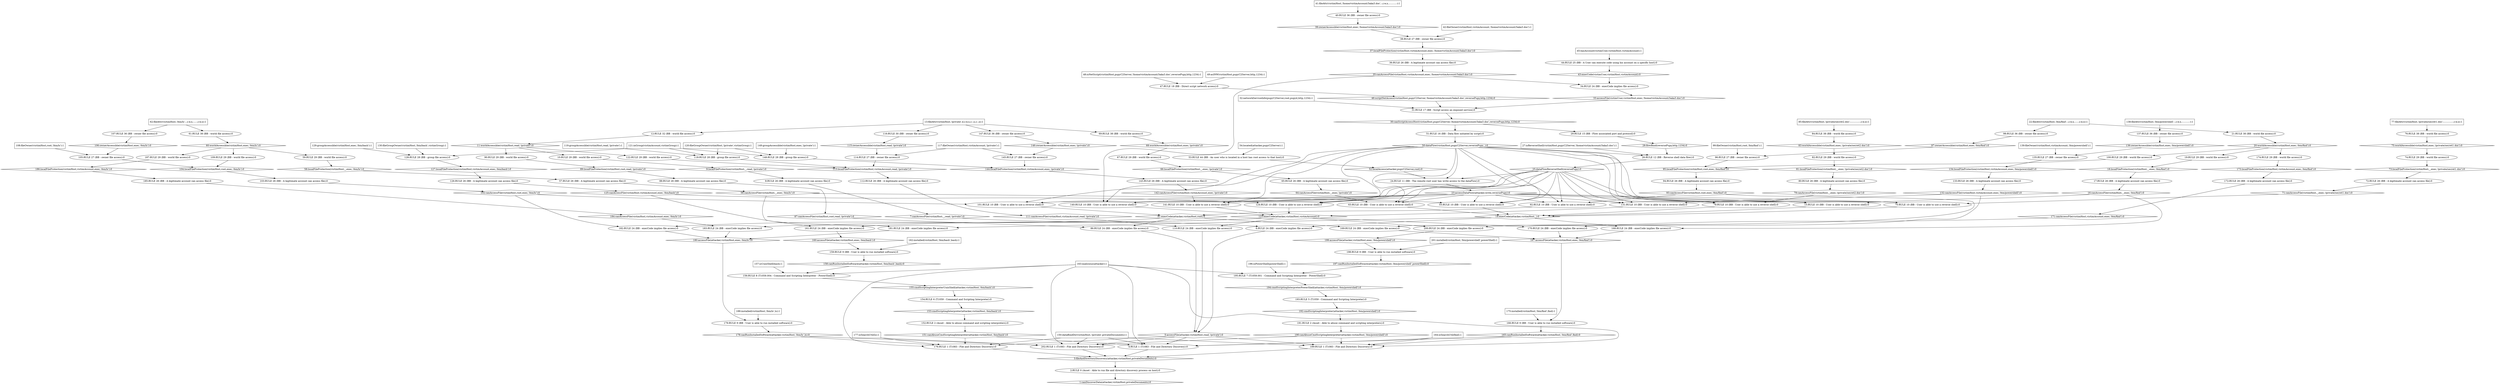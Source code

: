 digraph G {
	1 [label="1:canDiscoverData(attacker,victimHost,privateDocuments):0",shape=diamond];
	2 [label="2:RULE 0 (Asset - Able to run file and directory discovery process on host):0",shape=ellipse];
	3 [label="3:fileAndDirectoryDiscovery(attacker,victimHost,privateDocuments):0",shape=diamond];
	4 [label="4:RULE 1 (T1083 - File and Directory Discovery):0",shape=ellipse];
	5 [label="5:accessFile(attacker,victimHost,read,'/private'):0",shape=diamond];
	6 [label="6:RULE 24 (BB - execCode implies file access):0",shape=ellipse];
	7 [label="7:canAccessFile(victimHost,_,read,'/private'):0",shape=diamond];
	8 [label="8:RULE 26 (BB - A legitimate account can access file):0",shape=ellipse];
	9 [label="9:localFileProtection(victimHost,_,read,'/private'):0",shape=diamond];
	10 [label="10:RULE 29 (BB - world file access):0",shape=ellipse];
	11 [label="11:worldAccessible(victimHost,read,'/private'):0",shape=diamond];
	12 [label="12:RULE 32 (BB - world file access):0",shape=ellipse];
	13 [label="13:fileAttr(victimHost,'/private',d,r,w,x,r,-,x,r,-,x):1",shape=box];
	14 [label="14:execCode(attacker,victimHost,_):0",shape=diamond];
	15 [label="15:RULE 10 (BB - User is able to use a reverse shell):0",shape=ellipse];
	16 [label="16:canAccessFile(victimHost,_,exec,'/bin/find'):0",shape=diamond];
	17 [label="17:RULE 26 (BB - A legitimate account can access file):0",shape=ellipse];
	18 [label="18:localFileProtection(victimHost,_,exec,'/bin/find'):0",shape=diamond];
	19 [label="19:RULE 29 (BB - world file access):0",shape=ellipse];
	20 [label="20:worldAccessible(victimHost,exec,'/bin/find'):0",shape=diamond];
	21 [label="21:RULE 38 (BB - world file access):0",shape=ellipse];
	22 [label="22:fileAttr(victimHost,'/bin/find',-,r,w,x,-,-,-,r,w,x):1",shape=box];
	23 [label="23:accessDataFlow(attacker,write,reversePupy):0",shape=diamond];
	24 [label="24:RULE 11 (BB - The remote root user has write access to the dataFlow):0",shape=ellipse];
	25 [label="25:dataFlowReverseShell(reversePupy):0",shape=diamond];
	26 [label="26:RULE 12 (BB - Reverse shell data flow):0",shape=ellipse];
	27 [label="27:isReverseShell(victimHost,pupyC2Server,'/home/victimAccount/3aka3.doc'):1",shape=box];
	28 [label="28:flowBind(reversePupy,http,1234):0",shape=diamond];
	29 [label="29:RULE 15 (BB - Flow associated port and protocol):0",shape=ellipse];
	30 [label="30:canScriptAccessHost(victimHost,pupyC2Server,'/home/victimAccount/3aka3.doc',reversePupy,http,1234):0",shape=diamond];
	31 [label="31:RULE 17 (BB - Script access an exposed service):0",shape=ellipse];
	32 [label="32:networkServiceInfo(pupyC2Server,root,pupyd,http,1234):1",shape=box];
	33 [label="33:accessFile(victimUser,victimHost,exec,'/home/victimAccount/3aka3.doc'):0",shape=diamond];
	34 [label="34:RULE 24 (BB - execCode implies file access):0",shape=ellipse];
	35 [label="35:canAccessFile(victimHost,victimAccount,exec,'/home/victimAccount/3aka3.doc'):0",shape=diamond];
	36 [label="36:RULE 26 (BB - A legitimate account can access file):0",shape=ellipse];
	37 [label="37:localFileProtection(victimHost,victimAccount,exec,'/home/victimAccount/3aka3.doc'):0",shape=diamond];
	38 [label="38:RULE 27 (BB - owner file access):0",shape=ellipse];
	39 [label="39:ownerAccessible(victimHost,exec,'/home/victimAccount/3aka3.doc'):0",shape=diamond];
	40 [label="40:RULE 36 (BB - owner file access):0",shape=ellipse];
	41 [label="41:fileAttr(victimHost,'/home/victimAccount/3aka3.doc',-,r,w,x,-,-,-,-,-,-):1",shape=box];
	42 [label="42:fileOwner(victimHost,victimAccount,'/home/victimAccount/3aka3.doc'):1",shape=box];
	43 [label="43:execCode(victimUser,victimHost,victimAccount):0",shape=diamond];
	44 [label="44:RULE 25 (BB - A User can execute code using his account on a specific host):0",shape=ellipse];
	45 [label="45:hasAccount(victimUser,victimHost,victimAccount):1",shape=box];
	46 [label="46:scriptNetAccess(victimHost,pupyC2Server,'/home/victimAccount/3aka3.doc',reversePupy,http,1234):0",shape=diamond];
	47 [label="47:RULE 18 (BB - Direct script network access):0",shape=ellipse];
	48 [label="48:isNetScript(victimHost,pupyC2Server,'/home/victimAccount/3aka3.doc',reversePupy,http,1234):1",shape=box];
	49 [label="49:aclNW(victimHost,pupyC2Server,http,1234):1",shape=box];
	50 [label="50:dataFlow(victimHost,pupyC2Server,reversePupy,_):0",shape=diamond];
	51 [label="51:RULE 16 (BB - Data flow initiated by script):0",shape=ellipse];
	52 [label="52:localAccess(attacker,pupyC2Server,root):0",shape=diamond];
	53 [label="53:RULE 44 (BB - An user who is located in a host has root access to that host):0",shape=ellipse];
	54 [label="54:located(attacker,pupyC2Server):1",shape=box];
	55 [label="55:RULE 10 (BB - User is able to use a reverse shell):0",shape=ellipse];
	56 [label="56:canAccessFile(victimHost,_,exec,'/bin/ls'):0",shape=diamond];
	57 [label="57:RULE 26 (BB - A legitimate account can access file):0",shape=ellipse];
	58 [label="58:localFileProtection(victimHost,_,exec,'/bin/ls'):0",shape=diamond];
	59 [label="59:RULE 29 (BB - world file access):0",shape=ellipse];
	60 [label="60:worldAccessible(victimHost,exec,'/bin/ls'):0",shape=diamond];
	61 [label="61:RULE 38 (BB - world file access):0",shape=ellipse];
	62 [label="62:fileAttr(victimHost,'/bin/ls',-,r,w,x,-,-,-,r,w,x):1",shape=box];
	63 [label="63:RULE 10 (BB - User is able to use a reverse shell):0",shape=ellipse];
	64 [label="64:canAccessFile(victimHost,_,exec,'/private'):0",shape=diamond];
	65 [label="65:RULE 26 (BB - A legitimate account can access file):0",shape=ellipse];
	66 [label="66:localFileProtection(victimHost,_,exec,'/private'):0",shape=diamond];
	67 [label="67:RULE 29 (BB - world file access):0",shape=ellipse];
	68 [label="68:worldAccessible(victimHost,exec,'/private'):0",shape=diamond];
	69 [label="69:RULE 38 (BB - world file access):0",shape=ellipse];
	70 [label="70:RULE 10 (BB - User is able to use a reverse shell):0",shape=ellipse];
	71 [label="71:canAccessFile(victimHost,_,exec,'/private/secret1.doc'):0",shape=diamond];
	72 [label="72:RULE 26 (BB - A legitimate account can access file):0",shape=ellipse];
	73 [label="73:localFileProtection(victimHost,_,exec,'/private/secret1.doc'):0",shape=diamond];
	74 [label="74:RULE 29 (BB - world file access):0",shape=ellipse];
	75 [label="75:worldAccessible(victimHost,exec,'/private/secret1.doc'):0",shape=diamond];
	76 [label="76:RULE 38 (BB - world file access):0",shape=ellipse];
	77 [label="77:fileAttr(victimHost,'/private/secret1.doc',-,-,-,-,-,-,-,r,w,x):1",shape=box];
	78 [label="78:RULE 10 (BB - User is able to use a reverse shell):0",shape=ellipse];
	79 [label="79:canAccessFile(victimHost,_,exec,'/private/secret2.doc'):0",shape=diamond];
	80 [label="80:RULE 26 (BB - A legitimate account can access file):0",shape=ellipse];
	81 [label="81:localFileProtection(victimHost,_,exec,'/private/secret2.doc'):0",shape=diamond];
	82 [label="82:RULE 29 (BB - world file access):0",shape=ellipse];
	83 [label="83:worldAccessible(victimHost,exec,'/private/secret2.doc'):0",shape=diamond];
	84 [label="84:RULE 38 (BB - world file access):0",shape=ellipse];
	85 [label="85:fileAttr(victimHost,'/private/secret2.doc',-,-,-,-,-,-,-,r,w,x):1",shape=box];
	86 [label="86:RULE 24 (BB - execCode implies file access):0",shape=ellipse];
	87 [label="87:canAccessFile(victimHost,root,read,'/private'):0",shape=diamond];
	88 [label="88:RULE 26 (BB - A legitimate account can access file):0",shape=ellipse];
	89 [label="89:localFileProtection(victimHost,root,read,'/private'):0",shape=diamond];
	90 [label="90:RULE 29 (BB - world file access):0",shape=ellipse];
	91 [label="91:execCode(attacker,victimHost,root):0",shape=diamond];
	92 [label="92:RULE 10 (BB - User is able to use a reverse shell):0",shape=ellipse];
	93 [label="93:canAccessFile(victimHost,root,exec,'/bin/find'):0",shape=diamond];
	94 [label="94:RULE 26 (BB - A legitimate account can access file):0",shape=ellipse];
	95 [label="95:localFileProtection(victimHost,root,exec,'/bin/find'):0",shape=diamond];
	96 [label="96:RULE 27 (BB - owner file access):0",shape=ellipse];
	97 [label="97:ownerAccessible(victimHost,exec,'/bin/find'):0",shape=diamond];
	98 [label="98:RULE 36 (BB - owner file access):0",shape=ellipse];
	99 [label="99:fileOwner(victimHost,root,'/bin/find'):1",shape=box];
	100 [label="100:RULE 29 (BB - world file access):0",shape=ellipse];
	101 [label="101:RULE 10 (BB - User is able to use a reverse shell):0",shape=ellipse];
	102 [label="102:canAccessFile(victimHost,root,exec,'/bin/ls'):0",shape=diamond];
	103 [label="103:RULE 26 (BB - A legitimate account can access file):0",shape=ellipse];
	104 [label="104:localFileProtection(victimHost,root,exec,'/bin/ls'):0",shape=diamond];
	105 [label="105:RULE 27 (BB - owner file access):0",shape=ellipse];
	106 [label="106:ownerAccessible(victimHost,exec,'/bin/ls'):0",shape=diamond];
	107 [label="107:RULE 36 (BB - owner file access):0",shape=ellipse];
	108 [label="108:fileOwner(victimHost,root,'/bin/ls'):1",shape=box];
	109 [label="109:RULE 29 (BB - world file access):0",shape=ellipse];
	110 [label="110:RULE 24 (BB - execCode implies file access):0",shape=ellipse];
	111 [label="111:canAccessFile(victimHost,victimAccount,read,'/private'):0",shape=diamond];
	112 [label="112:RULE 26 (BB - A legitimate account can access file):0",shape=ellipse];
	113 [label="113:localFileProtection(victimHost,victimAccount,read,'/private'):0",shape=diamond];
	114 [label="114:RULE 27 (BB - owner file access):0",shape=ellipse];
	115 [label="115:ownerAccessible(victimHost,read,'/private'):0",shape=diamond];
	116 [label="116:RULE 30 (BB - owner file access):0",shape=ellipse];
	117 [label="117:fileOwner(victimHost,victimAccount,'/private'):1",shape=box];
	118 [label="118:RULE 28 (BB - group file access):0",shape=ellipse];
	119 [label="119:groupAccessible(victimHost,read,'/private'):1",shape=box];
	120 [label="120:fileGroupOwner(victimHost,'/private',victimGroup):1",shape=box];
	121 [label="121:inGroup(victimAccount,victimGroup):1",shape=box];
	122 [label="122:RULE 29 (BB - world file access):0",shape=ellipse];
	123 [label="123:execCode(attacker,victimHost,victimAccount):0",shape=diamond];
	124 [label="124:RULE 10 (BB - User is able to use a reverse shell):0",shape=ellipse];
	125 [label="125:canAccessFile(victimHost,victimAccount,exec,'/bin/bash'):0",shape=diamond];
	126 [label="126:RULE 26 (BB - A legitimate account can access file):0",shape=ellipse];
	127 [label="127:localFileProtection(victimHost,victimAccount,exec,'/bin/bash'):0",shape=diamond];
	128 [label="128:RULE 28 (BB - group file access):0",shape=ellipse];
	129 [label="129:groupAccessible(victimHost,exec,'/bin/bash'):1",shape=box];
	130 [label="130:fileGroupOwner(victimHost,'/bin/bash',victimGroup):1",shape=box];
	131 [label="131:RULE 10 (BB - User is able to use a reverse shell):0",shape=ellipse];
	132 [label="132:canAccessFile(victimHost,victimAccount,exec,'/bin/powershell'):0",shape=diamond];
	133 [label="133:RULE 26 (BB - A legitimate account can access file):0",shape=ellipse];
	134 [label="134:localFileProtection(victimHost,victimAccount,exec,'/bin/powershell'):0",shape=diamond];
	135 [label="135:RULE 27 (BB - owner file access):0",shape=ellipse];
	136 [label="136:ownerAccessible(victimHost,exec,'/bin/powershell'):0",shape=diamond];
	137 [label="137:RULE 36 (BB - owner file access):0",shape=ellipse];
	138 [label="138:fileAttr(victimHost,'/bin/powershell',-,r,w,x,-,-,-,-,-,-):1",shape=box];
	139 [label="139:fileOwner(victimHost,victimAccount,'/bin/powershell'):1",shape=box];
	140 [label="140:RULE 10 (BB - User is able to use a reverse shell):0",shape=ellipse];
	141 [label="141:RULE 10 (BB - User is able to use a reverse shell):0",shape=ellipse];
	142 [label="142:canAccessFile(victimHost,victimAccount,exec,'/private'):0",shape=diamond];
	143 [label="143:RULE 26 (BB - A legitimate account can access file):0",shape=ellipse];
	144 [label="144:localFileProtection(victimHost,victimAccount,exec,'/private'):0",shape=diamond];
	145 [label="145:RULE 27 (BB - owner file access):0",shape=ellipse];
	146 [label="146:ownerAccessible(victimHost,exec,'/private'):0",shape=diamond];
	147 [label="147:RULE 36 (BB - owner file access):0",shape=ellipse];
	148 [label="148:RULE 28 (BB - group file access):0",shape=ellipse];
	149 [label="149:groupAccessible(victimHost,exec,'/private'):1",shape=box];
	150 [label="150:dataBindDir(victimHost,'/private',privateDocuments):1",shape=box];
	151 [label="151:canAbuseCmdScriptingInterpreter(attacker,victimHost,'/bin/bash'):0",shape=diamond];
	152 [label="152:RULE 2 (Asset - Able to abuse command and scripting interpreters):0",shape=ellipse];
	153 [label="153:cmdScriptingInterpreter(attacker,victimHost,'/bin/bash'):0",shape=diamond];
	154 [label="154:RULE 6 (T1059 - Command and Scripting Interpreter):0",shape=ellipse];
	155 [label="155:cmdScriptingInterpreterUnixShell(attacker,victimHost,'/bin/bash'):0",shape=diamond];
	156 [label="156:RULE 8 (T1059.004 - Command and Scripting Interpreter - PowerShell):0",shape=ellipse];
	157 [label="157:isUnixShell(bash):1",shape=box];
	158 [label="158:canRunInstalledSoftware(attacker,victimHost,'/bin/bash',bash):0",shape=diamond];
	159 [label="159:RULE 9 (BB - User is able to run installed software):0",shape=ellipse];
	160 [label="160:accessFile(attacker,victimHost,exec,'/bin/bash'):0",shape=diamond];
	161 [label="161:RULE 24 (BB - execCode implies file access):0",shape=ellipse];
	162 [label="162:installed(victimHost,'/bin/bash',bash):1",shape=box];
	163 [label="163:malicious(attacker):1",shape=box];
	164 [label="164:isSearchUtil(find):1",shape=box];
	165 [label="165:canRunInstalledSoftware(attacker,victimHost,'/bin/find',find):0",shape=diamond];
	166 [label="166:RULE 9 (BB - User is able to run installed software):0",shape=ellipse];
	167 [label="167:accessFile(attacker,victimHost,exec,'/bin/find'):0",shape=diamond];
	168 [label="168:RULE 24 (BB - execCode implies file access):0",shape=ellipse];
	169 [label="169:RULE 24 (BB - execCode implies file access):0",shape=ellipse];
	170 [label="170:RULE 24 (BB - execCode implies file access):0",shape=ellipse];
	171 [label="171:canAccessFile(victimHost,victimAccount,exec,'/bin/find'):0",shape=diamond];
	172 [label="172:RULE 26 (BB - A legitimate account can access file):0",shape=ellipse];
	173 [label="173:localFileProtection(victimHost,victimAccount,exec,'/bin/find'):0",shape=diamond];
	174 [label="174:RULE 29 (BB - world file access):0",shape=ellipse];
	175 [label="175:installed(victimHost,'/bin/find',find):1",shape=box];
	176 [label="176:RULE 1 (T1083 - File and Directory Discovery):0",shape=ellipse];
	177 [label="177:isSearchUtil(ls):1",shape=box];
	178 [label="178:canRunInstalledSoftware(attacker,victimHost,'/bin/ls',ls):0",shape=diamond];
	179 [label="179:RULE 9 (BB - User is able to run installed software):0",shape=ellipse];
	180 [label="180:accessFile(attacker,victimHost,exec,'/bin/ls'):0",shape=diamond];
	181 [label="181:RULE 24 (BB - execCode implies file access):0",shape=ellipse];
	182 [label="182:RULE 24 (BB - execCode implies file access):0",shape=ellipse];
	183 [label="183:RULE 24 (BB - execCode implies file access):0",shape=ellipse];
	184 [label="184:canAccessFile(victimHost,victimAccount,exec,'/bin/ls'):0",shape=diamond];
	185 [label="185:RULE 26 (BB - A legitimate account can access file):0",shape=ellipse];
	186 [label="186:localFileProtection(victimHost,victimAccount,exec,'/bin/ls'):0",shape=diamond];
	187 [label="187:RULE 29 (BB - world file access):0",shape=ellipse];
	188 [label="188:installed(victimHost,'/bin/ls',ls):1",shape=box];
	189 [label="189:RULE 1 (T1083 - File and Directory Discovery):0",shape=ellipse];
	190 [label="190:canAbuseCmdScriptingInterpreter(attacker,victimHost,'/bin/powershell'):0",shape=diamond];
	191 [label="191:RULE 2 (Asset - Able to abuse command and scripting interpreters):0",shape=ellipse];
	192 [label="192:cmdScriptingInterpreter(attacker,victimHost,'/bin/powershell'):0",shape=diamond];
	193 [label="193:RULE 5 (T1059 - Command and Scripting Interpreter):0",shape=ellipse];
	194 [label="194:cmdScriptingInterpreterPowerShell(attacker,victimHost,'/bin/powershell'):0",shape=diamond];
	195 [label="195:RULE 7 (T1059.001 - Command and Scripting Interpreter - PowerShell):0",shape=ellipse];
	196 [label="196:isPowerShell(powerShell):1",shape=box];
	197 [label="197:canRunInstalledSoftware(attacker,victimHost,'/bin/powershell',powerShell):0",shape=diamond];
	198 [label="198:RULE 9 (BB - User is able to run installed software):0",shape=ellipse];
	199 [label="199:accessFile(attacker,victimHost,exec,'/bin/powershell'):0",shape=diamond];
	200 [label="200:RULE 24 (BB - execCode implies file access):0",shape=ellipse];
	201 [label="201:installed(victimHost,'/bin/powershell',powerShell):1",shape=box];
	202 [label="202:RULE 1 (T1083 - File and Directory Discovery):0",shape=ellipse];
	13 -> 	12;
	12 -> 	11;
	11 -> 	10;
	10 -> 	9;
	9 -> 	8;
	8 -> 	7;
	7 -> 	6;
	22 -> 	21;
	21 -> 	20;
	20 -> 	19;
	19 -> 	18;
	18 -> 	17;
	17 -> 	16;
	16 -> 	15;
	27 -> 	26;
	32 -> 	31;
	41 -> 	40;
	40 -> 	39;
	39 -> 	38;
	42 -> 	38;
	38 -> 	37;
	37 -> 	36;
	36 -> 	35;
	35 -> 	34;
	45 -> 	44;
	44 -> 	43;
	43 -> 	34;
	34 -> 	33;
	33 -> 	31;
	48 -> 	47;
	49 -> 	47;
	47 -> 	46;
	46 -> 	31;
	31 -> 	30;
	30 -> 	29;
	29 -> 	28;
	28 -> 	26;
	30 -> 	51;
	51 -> 	50;
	50 -> 	26;
	26 -> 	25;
	25 -> 	24;
	50 -> 	24;
	54 -> 	53;
	53 -> 	52;
	52 -> 	24;
	24 -> 	23;
	23 -> 	15;
	25 -> 	15;
	50 -> 	15;
	15 -> 	14;
	62 -> 	61;
	61 -> 	60;
	60 -> 	59;
	59 -> 	58;
	58 -> 	57;
	57 -> 	56;
	56 -> 	55;
	23 -> 	55;
	25 -> 	55;
	50 -> 	55;
	55 -> 	14;
	13 -> 	69;
	69 -> 	68;
	68 -> 	67;
	67 -> 	66;
	66 -> 	65;
	65 -> 	64;
	64 -> 	63;
	23 -> 	63;
	25 -> 	63;
	50 -> 	63;
	63 -> 	14;
	77 -> 	76;
	76 -> 	75;
	75 -> 	74;
	74 -> 	73;
	73 -> 	72;
	72 -> 	71;
	71 -> 	70;
	23 -> 	70;
	25 -> 	70;
	50 -> 	70;
	70 -> 	14;
	85 -> 	84;
	84 -> 	83;
	83 -> 	82;
	82 -> 	81;
	81 -> 	80;
	80 -> 	79;
	79 -> 	78;
	23 -> 	78;
	25 -> 	78;
	50 -> 	78;
	78 -> 	14;
	14 -> 	6;
	6 -> 	5;
	11 -> 	90;
	90 -> 	89;
	89 -> 	88;
	88 -> 	87;
	87 -> 	86;
	22 -> 	98;
	98 -> 	97;
	97 -> 	96;
	99 -> 	96;
	96 -> 	95;
	20 -> 	100;
	100 -> 	95;
	95 -> 	94;
	94 -> 	93;
	93 -> 	92;
	23 -> 	92;
	25 -> 	92;
	50 -> 	92;
	92 -> 	91;
	62 -> 	107;
	107 -> 	106;
	106 -> 	105;
	108 -> 	105;
	105 -> 	104;
	60 -> 	109;
	109 -> 	104;
	104 -> 	103;
	103 -> 	102;
	102 -> 	101;
	23 -> 	101;
	25 -> 	101;
	50 -> 	101;
	101 -> 	91;
	91 -> 	86;
	86 -> 	5;
	13 -> 	116;
	116 -> 	115;
	115 -> 	114;
	117 -> 	114;
	114 -> 	113;
	119 -> 	118;
	120 -> 	118;
	121 -> 	118;
	118 -> 	113;
	11 -> 	122;
	122 -> 	113;
	113 -> 	112;
	112 -> 	111;
	111 -> 	110;
	129 -> 	128;
	130 -> 	128;
	121 -> 	128;
	128 -> 	127;
	127 -> 	126;
	126 -> 	125;
	125 -> 	124;
	23 -> 	124;
	25 -> 	124;
	50 -> 	124;
	124 -> 	123;
	138 -> 	137;
	137 -> 	136;
	136 -> 	135;
	139 -> 	135;
	135 -> 	134;
	134 -> 	133;
	133 -> 	132;
	132 -> 	131;
	23 -> 	131;
	25 -> 	131;
	50 -> 	131;
	131 -> 	123;
	35 -> 	140;
	23 -> 	140;
	25 -> 	140;
	50 -> 	140;
	140 -> 	123;
	13 -> 	147;
	147 -> 	146;
	146 -> 	145;
	117 -> 	145;
	145 -> 	144;
	149 -> 	148;
	120 -> 	148;
	121 -> 	148;
	148 -> 	144;
	144 -> 	143;
	143 -> 	142;
	142 -> 	141;
	23 -> 	141;
	25 -> 	141;
	50 -> 	141;
	141 -> 	123;
	123 -> 	110;
	110 -> 	5;
	5 -> 	4;
	150 -> 	4;
	157 -> 	156;
	125 -> 	161;
	123 -> 	161;
	161 -> 	160;
	160 -> 	159;
	162 -> 	159;
	159 -> 	158;
	158 -> 	156;
	163 -> 	156;
	156 -> 	155;
	155 -> 	154;
	154 -> 	153;
	153 -> 	152;
	152 -> 	151;
	151 -> 	4;
	164 -> 	4;
	16 -> 	168;
	14 -> 	168;
	168 -> 	167;
	93 -> 	169;
	91 -> 	169;
	169 -> 	167;
	20 -> 	174;
	174 -> 	173;
	173 -> 	172;
	172 -> 	171;
	171 -> 	170;
	123 -> 	170;
	170 -> 	167;
	167 -> 	166;
	175 -> 	166;
	166 -> 	165;
	165 -> 	4;
	163 -> 	4;
	4 -> 	3;
	5 -> 	176;
	150 -> 	176;
	151 -> 	176;
	177 -> 	176;
	56 -> 	181;
	14 -> 	181;
	181 -> 	180;
	102 -> 	182;
	91 -> 	182;
	182 -> 	180;
	60 -> 	187;
	187 -> 	186;
	186 -> 	185;
	185 -> 	184;
	184 -> 	183;
	123 -> 	183;
	183 -> 	180;
	180 -> 	179;
	188 -> 	179;
	179 -> 	178;
	178 -> 	176;
	163 -> 	176;
	176 -> 	3;
	5 -> 	189;
	150 -> 	189;
	196 -> 	195;
	132 -> 	200;
	123 -> 	200;
	200 -> 	199;
	199 -> 	198;
	201 -> 	198;
	198 -> 	197;
	197 -> 	195;
	163 -> 	195;
	195 -> 	194;
	194 -> 	193;
	193 -> 	192;
	192 -> 	191;
	191 -> 	190;
	190 -> 	189;
	164 -> 	189;
	165 -> 	189;
	163 -> 	189;
	189 -> 	3;
	5 -> 	202;
	150 -> 	202;
	190 -> 	202;
	177 -> 	202;
	178 -> 	202;
	163 -> 	202;
	202 -> 	3;
	3 -> 	2;
	2 -> 	1;
}
